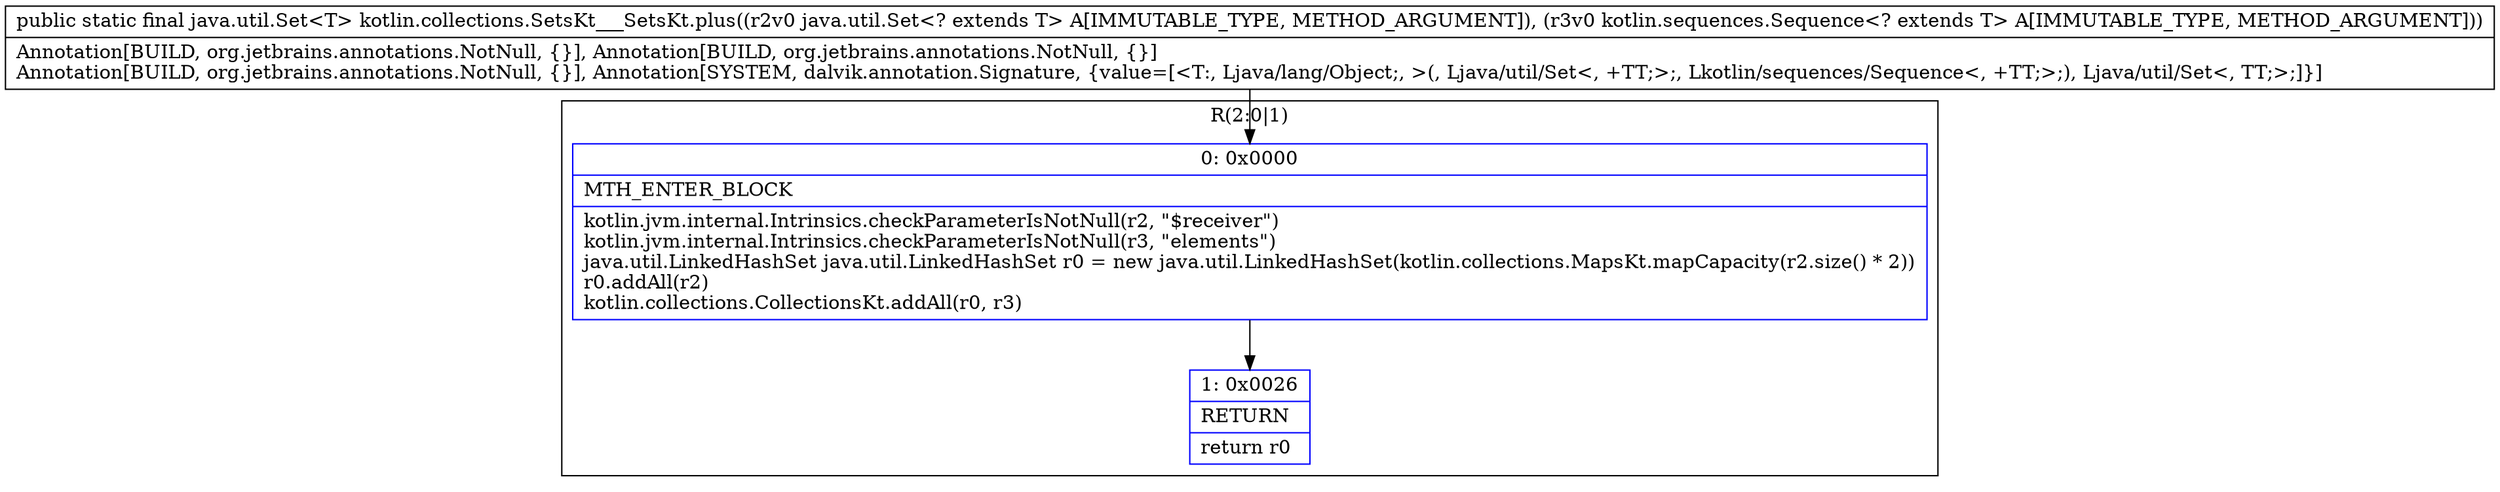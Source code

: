digraph "CFG forkotlin.collections.SetsKt___SetsKt.plus(Ljava\/util\/Set;Lkotlin\/sequences\/Sequence;)Ljava\/util\/Set;" {
subgraph cluster_Region_1743888758 {
label = "R(2:0|1)";
node [shape=record,color=blue];
Node_0 [shape=record,label="{0\:\ 0x0000|MTH_ENTER_BLOCK\l|kotlin.jvm.internal.Intrinsics.checkParameterIsNotNull(r2, \"$receiver\")\lkotlin.jvm.internal.Intrinsics.checkParameterIsNotNull(r3, \"elements\")\ljava.util.LinkedHashSet java.util.LinkedHashSet r0 = new java.util.LinkedHashSet(kotlin.collections.MapsKt.mapCapacity(r2.size() * 2))\lr0.addAll(r2)\lkotlin.collections.CollectionsKt.addAll(r0, r3)\l}"];
Node_1 [shape=record,label="{1\:\ 0x0026|RETURN\l|return r0\l}"];
}
MethodNode[shape=record,label="{public static final java.util.Set\<T\> kotlin.collections.SetsKt___SetsKt.plus((r2v0 java.util.Set\<? extends T\> A[IMMUTABLE_TYPE, METHOD_ARGUMENT]), (r3v0 kotlin.sequences.Sequence\<? extends T\> A[IMMUTABLE_TYPE, METHOD_ARGUMENT]))  | Annotation[BUILD, org.jetbrains.annotations.NotNull, \{\}], Annotation[BUILD, org.jetbrains.annotations.NotNull, \{\}]\lAnnotation[BUILD, org.jetbrains.annotations.NotNull, \{\}], Annotation[SYSTEM, dalvik.annotation.Signature, \{value=[\<T:, Ljava\/lang\/Object;, \>(, Ljava\/util\/Set\<, +TT;\>;, Lkotlin\/sequences\/Sequence\<, +TT;\>;), Ljava\/util\/Set\<, TT;\>;]\}]\l}"];
MethodNode -> Node_0;
Node_0 -> Node_1;
}

